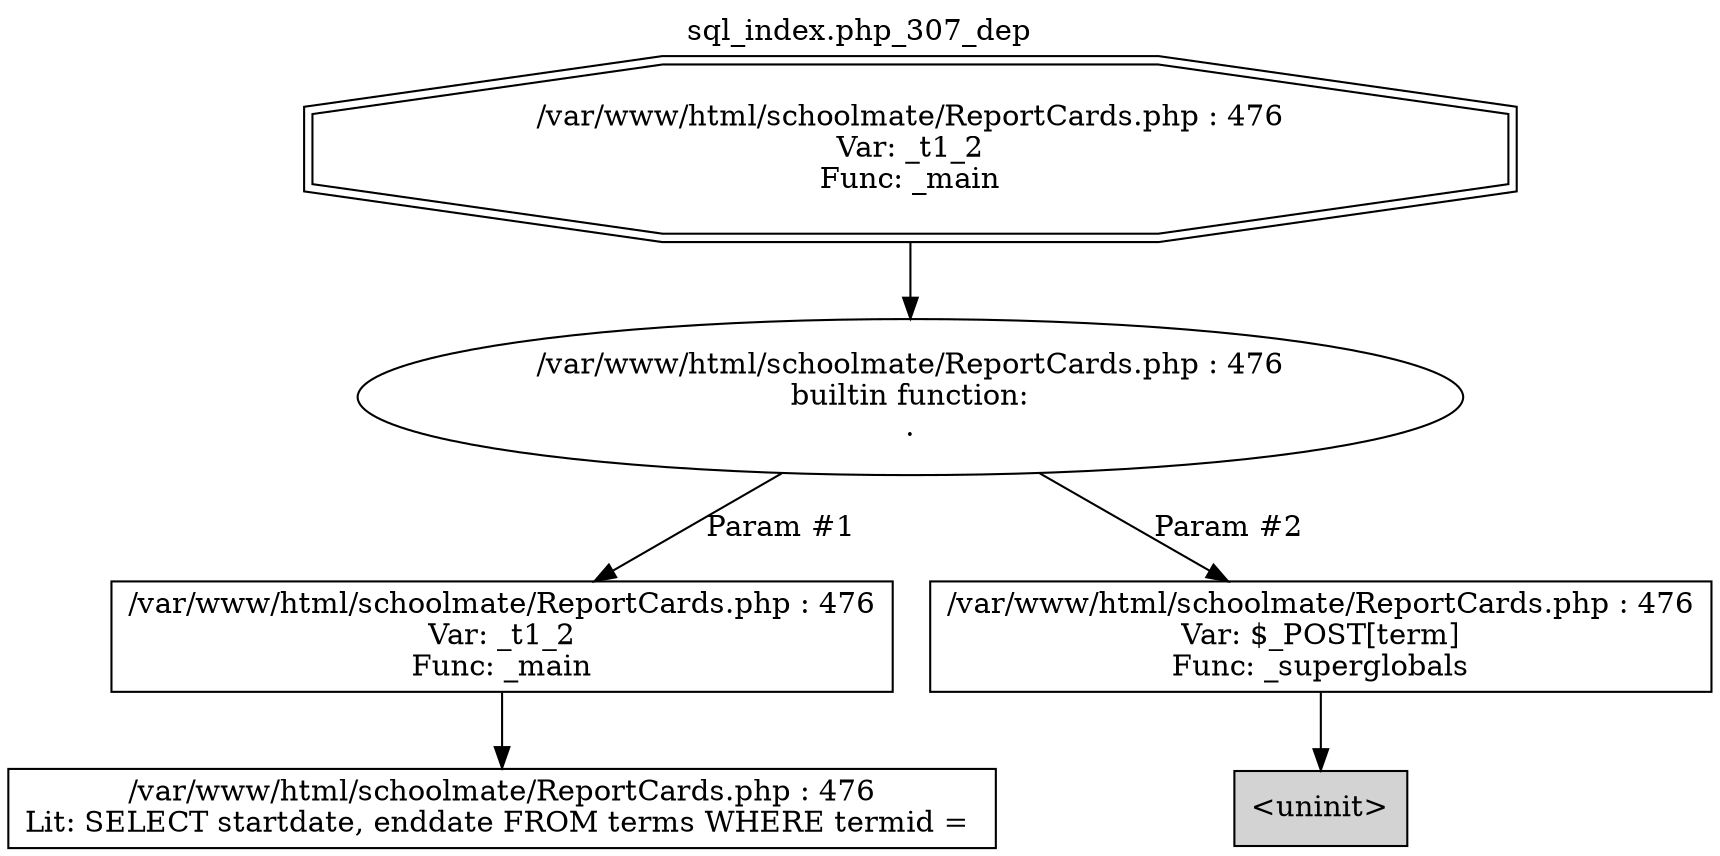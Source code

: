 digraph cfg {
  label="sql_index.php_307_dep";
  labelloc=t;
  n1 [shape=doubleoctagon, label="/var/www/html/schoolmate/ReportCards.php : 476\nVar: _t1_2\nFunc: _main\n"];
  n2 [shape=ellipse, label="/var/www/html/schoolmate/ReportCards.php : 476\nbuiltin function:\n.\n"];
  n3 [shape=box, label="/var/www/html/schoolmate/ReportCards.php : 476\nVar: _t1_2\nFunc: _main\n"];
  n4 [shape=box, label="/var/www/html/schoolmate/ReportCards.php : 476\nLit: SELECT startdate, enddate FROM terms WHERE termid = \n"];
  n5 [shape=box, label="/var/www/html/schoolmate/ReportCards.php : 476\nVar: $_POST[term]\nFunc: _superglobals\n"];
  n6 [shape=box, label="<uninit>",style=filled];
  n1 -> n2;
  n3 -> n4;
  n2 -> n3[label="Param #1"];
  n2 -> n5[label="Param #2"];
  n5 -> n6;
}
